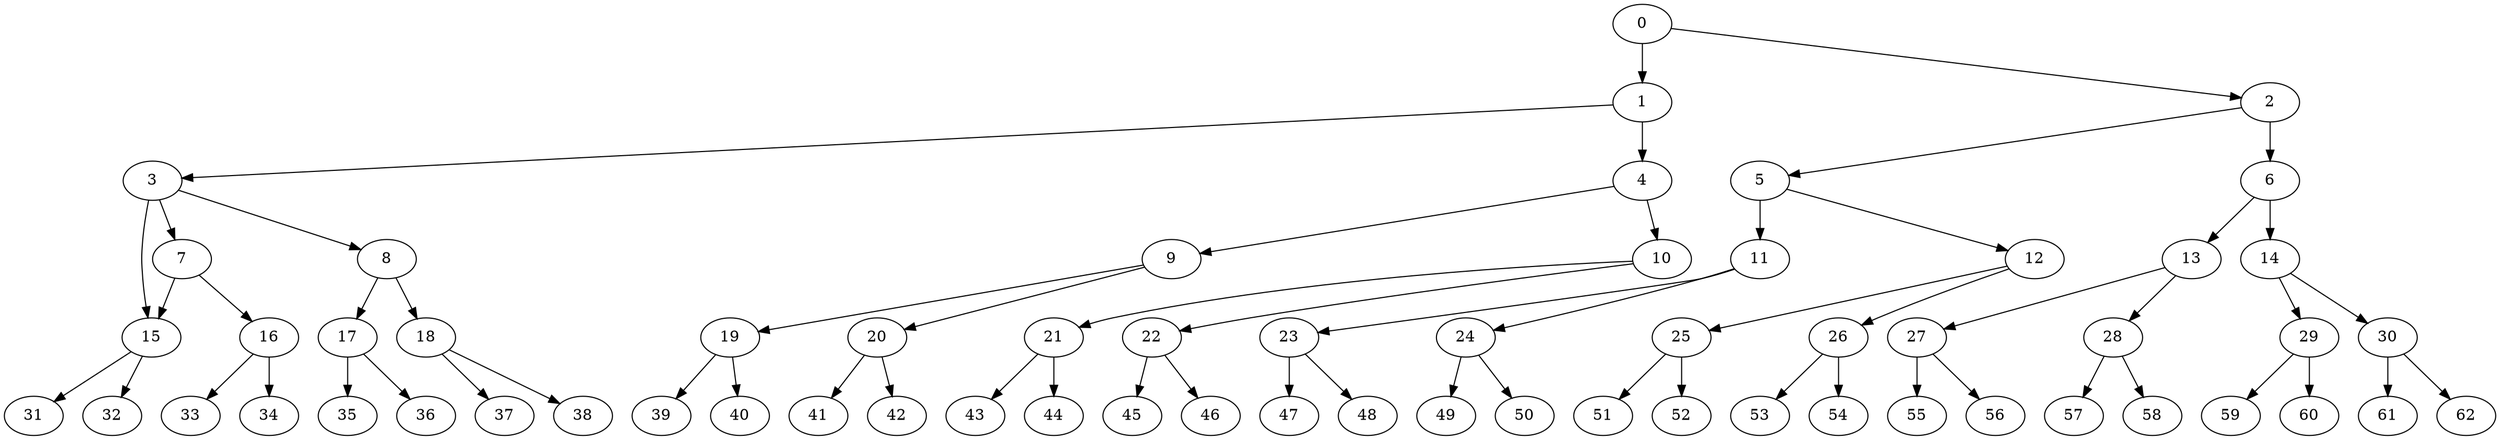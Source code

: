 digraph G {
    0;
    1;
    2;
    3;
    4;
    5;
    6;
    7;
    8;
    15;
    9;
    10;
    11;
    12;
    13;
    14;
    16;
    17;
    18;
    31;
    32;
    19;
    20;
    21;
    22;
    23;
    24;
    25;
    26;
    27;
    28;
    29;
    30;
    33;
    34;
    35;
    36;
    37;
    38;
    39;
    40;
    41;
    42;
    43;
    44;
    45;
    46;
    47;
    48;
    49;
    50;
    51;
    52;
    53;
    54;
    55;
    56;
    57;
    58;
    59;
    60;
    61;
    62;
    0 -> 1 [weight=1];
    0 -> 2 [weight=0];
    1 -> 3 [weight=0];
    1 -> 4 [weight=1];
    2 -> 5 [weight=0];
    2 -> 6 [weight=2];
    3 -> 7 [weight=1];
    3 -> 8 [weight=0];
    3 -> 15 [weight=1];
    4 -> 9 [weight=0];
    4 -> 10 [weight=0];
    5 -> 11 [weight=3];
    5 -> 12 [weight=0];
    6 -> 13 [weight=5];
    6 -> 14 [weight=8];
    7 -> 15 [weight=1];
    7 -> 16 [weight=0];
    8 -> 17 [weight=1];
    8 -> 18 [weight=1];
    15 -> 31 [weight=0];
    15 -> 32 [weight=0];
    9 -> 19 [weight=0];
    9 -> 20 [weight=0];
    10 -> 21 [weight=0];
    10 -> 22 [weight=0];
    11 -> 23 [weight=0];
    11 -> 24 [weight=0];
    12 -> 25 [weight=0];
    12 -> 26 [weight=0];
    13 -> 27 [weight=0];
    13 -> 28 [weight=1];
    14 -> 29 [weight=0];
    14 -> 30 [weight=1];
    16 -> 33 [weight=0];
    16 -> 34 [weight=0];
    17 -> 35 [weight=1];
    17 -> 36 [weight=0];
    18 -> 37 [weight=0];
    18 -> 38 [weight=0];
    19 -> 39 [weight=0];
    19 -> 40 [weight=0];
    20 -> 41 [weight=0];
    20 -> 42 [weight=0];
    21 -> 43 [weight=0];
    21 -> 44 [weight=1];
    22 -> 45 [weight=0];
    22 -> 46 [weight=0];
    23 -> 47 [weight=0];
    23 -> 48 [weight=0];
    24 -> 49 [weight=0];
    24 -> 50 [weight=0];
    25 -> 51 [weight=0];
    25 -> 52 [weight=1];
    26 -> 53 [weight=0];
    26 -> 54 [weight=2];
    27 -> 55 [weight=1];
    27 -> 56 [weight=0];
    28 -> 57 [weight=1];
    28 -> 58 [weight=0];
    29 -> 59 [weight=0];
    29 -> 60 [weight=1];
    30 -> 61 [weight=0];
    30 -> 62 [weight=1];
}
